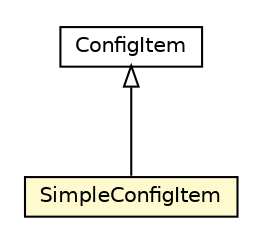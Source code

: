 #!/usr/local/bin/dot
#
# Class diagram 
# Generated by UMLGraph version R5_6-24-gf6e263 (http://www.umlgraph.org/)
#

digraph G {
	edge [fontname="Helvetica",fontsize=10,labelfontname="Helvetica",labelfontsize=10];
	node [fontname="Helvetica",fontsize=10,shape=plaintext];
	nodesep=0.25;
	ranksep=0.5;
	// org.universAAL.ucc.configuration.model.configurationdefinition.SimpleConfigItem
	c7594333 [label=<<table title="org.universAAL.ucc.configuration.model.configurationdefinition.SimpleConfigItem" border="0" cellborder="1" cellspacing="0" cellpadding="2" port="p" bgcolor="lemonChiffon" href="./SimpleConfigItem.html">
		<tr><td><table border="0" cellspacing="0" cellpadding="1">
<tr><td align="center" balign="center"> SimpleConfigItem </td></tr>
		</table></td></tr>
		</table>>, URL="./SimpleConfigItem.html", fontname="Helvetica", fontcolor="black", fontsize=10.0];
	// org.universAAL.ucc.configuration.model.configurationdefinition.ConfigItem
	c7594334 [label=<<table title="org.universAAL.ucc.configuration.model.configurationdefinition.ConfigItem" border="0" cellborder="1" cellspacing="0" cellpadding="2" port="p" href="./ConfigItem.html">
		<tr><td><table border="0" cellspacing="0" cellpadding="1">
<tr><td align="center" balign="center"> ConfigItem </td></tr>
		</table></td></tr>
		</table>>, URL="./ConfigItem.html", fontname="Helvetica", fontcolor="black", fontsize=10.0];
	//org.universAAL.ucc.configuration.model.configurationdefinition.SimpleConfigItem extends org.universAAL.ucc.configuration.model.configurationdefinition.ConfigItem
	c7594334:p -> c7594333:p [dir=back,arrowtail=empty];
}

